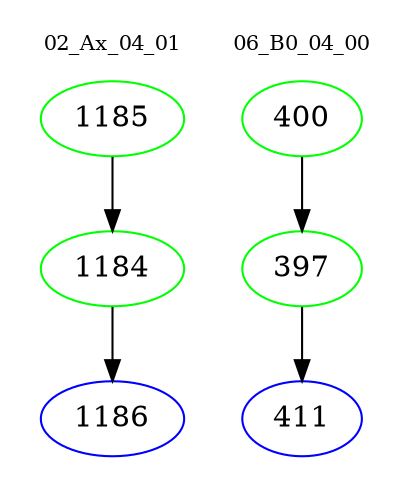 digraph{
subgraph cluster_0 {
color = white
label = "02_Ax_04_01";
fontsize=10;
T0_1185 [label="1185", color="green"]
T0_1185 -> T0_1184 [color="black"]
T0_1184 [label="1184", color="green"]
T0_1184 -> T0_1186 [color="black"]
T0_1186 [label="1186", color="blue"]
}
subgraph cluster_1 {
color = white
label = "06_B0_04_00";
fontsize=10;
T1_400 [label="400", color="green"]
T1_400 -> T1_397 [color="black"]
T1_397 [label="397", color="green"]
T1_397 -> T1_411 [color="black"]
T1_411 [label="411", color="blue"]
}
}
